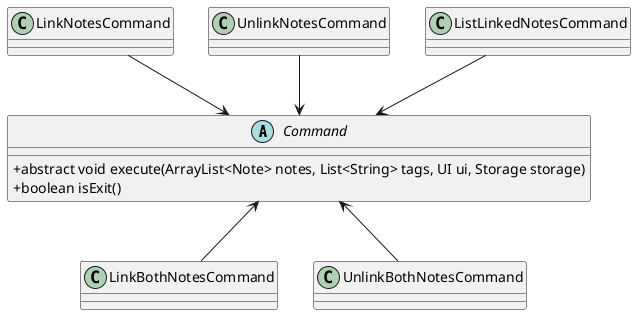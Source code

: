@startuml LinkCommands
skinparam classAttributeIconSize 0

abstract class Command {
    + abstract void execute(ArrayList<Note> notes, List<String> tags, UI ui, Storage storage) 
    + boolean isExit()
}

class LinkNotesCommand
class UnlinkNotesCommand
class LinkBothNotesCommand
class UnlinkBothNotesCommand
class ListLinkedNotesCommand

' Inheritance
ListLinkedNotesCommand --> Command
LinkNotesCommand --> Command
UnlinkNotesCommand --> Command
LinkBothNotesCommand -up-> Command
UnlinkBothNotesCommand -up-> Command

@enduml
